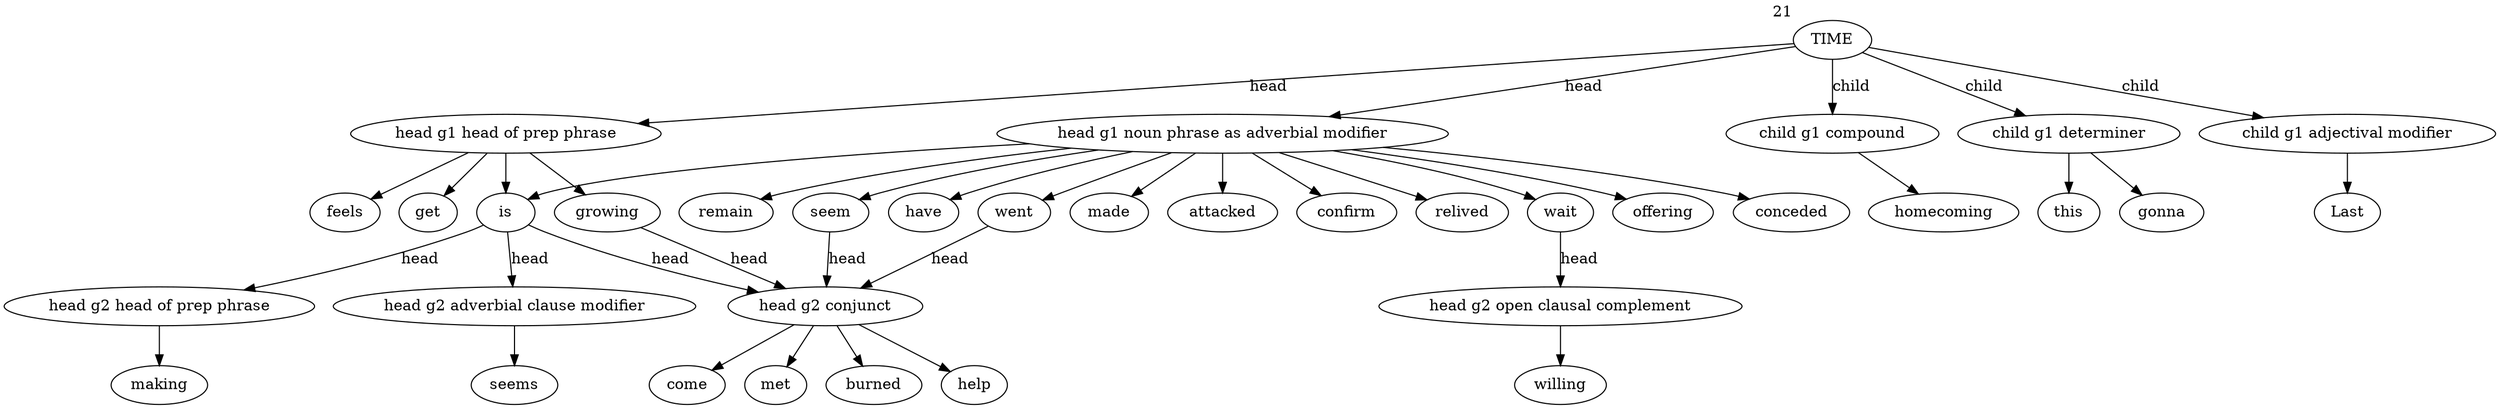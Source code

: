 strict digraph  {
TIME [weight=21, xlabel=21];
"head g1 noun phrase as adverbial modifier" [weight=15, lp="-0.5108256237659905"];
is [weight=5, lp="-0.47000362924573547"];
"head g2 conjunct" [weight=4, lp="0.0"];
help [weight=1, lp="-1.3862943611198906"];
"head g1 head of prep phrase" [weight=4, lp="-1.83258146374831"];
feels [weight=1, lp="-2.0794415416798357"];
"child g1 compound" [weight=2, lp="-2.525728644308255"];
homecoming [weight=2, lp="0.0"];
"head g2 adverbial clause modifier" [weight=1, lp="-1.791759469228055"];
seems [weight=1, lp="0.0"];
made [weight=1, lp="-2.772588722239781"];
"child g1 determiner" [weight=3, lp="-2.120263536200091"];
this [weight=2, lp="-0.4054651081081645"];
"head g2 head of prep phrase" [weight=1, lp="-1.791759469228055"];
making [weight=1, lp="0.0"];
get [weight=1, lp="-2.0794415416798357"];
gonna [weight=1, lp="-1.0986122886681098"];
growing [weight=1, lp="-2.0794415416798357"];
come [weight=1, lp="-1.3862943611198906"];
attacked [weight=1, lp="-2.772588722239781"];
"child g1 adjectival modifier" [weight=1, lp="-3.2188758248682006"];
Last [weight=1, lp="0.0"];
confirm [weight=1, lp="-2.772588722239781"];
relived [weight=1, lp="-2.772588722239781"];
wait [weight=1, lp="-2.772588722239781"];
"head g2 open clausal complement" [weight=1, lp="0.0"];
willing [weight=1, lp="0.0"];
offering [weight=1, lp="-2.772588722239781"];
conceded [weight=1, lp="-2.772588722239781"];
went [weight=1, lp="-2.772588722239781"];
met [weight=1, lp="-1.3862943611198906"];
seem [weight=1, lp="-2.772588722239781"];
burned [weight=1, lp="-1.3862943611198906"];
remain [weight=1, lp="-2.772588722239781"];
have [weight=1, lp="-2.772588722239781"];
TIME -> "head g1 noun phrase as adverbial modifier"  [label=head];
TIME -> "head g1 head of prep phrase"  [label=head];
TIME -> "child g1 compound"  [label=child];
TIME -> "child g1 determiner"  [label=child];
TIME -> "child g1 adjectival modifier"  [label=child];
"head g1 noun phrase as adverbial modifier" -> is;
"head g1 noun phrase as adverbial modifier" -> made;
"head g1 noun phrase as adverbial modifier" -> attacked;
"head g1 noun phrase as adverbial modifier" -> confirm;
"head g1 noun phrase as adverbial modifier" -> relived;
"head g1 noun phrase as adverbial modifier" -> wait;
"head g1 noun phrase as adverbial modifier" -> offering;
"head g1 noun phrase as adverbial modifier" -> conceded;
"head g1 noun phrase as adverbial modifier" -> went;
"head g1 noun phrase as adverbial modifier" -> seem;
"head g1 noun phrase as adverbial modifier" -> remain;
"head g1 noun phrase as adverbial modifier" -> have;
is -> "head g2 conjunct"  [label=head];
is -> "head g2 adverbial clause modifier"  [label=head];
is -> "head g2 head of prep phrase"  [label=head];
"head g2 conjunct" -> help;
"head g2 conjunct" -> come;
"head g2 conjunct" -> met;
"head g2 conjunct" -> burned;
"head g1 head of prep phrase" -> feels;
"head g1 head of prep phrase" -> is;
"head g1 head of prep phrase" -> get;
"head g1 head of prep phrase" -> growing;
"child g1 compound" -> homecoming;
"head g2 adverbial clause modifier" -> seems;
"child g1 determiner" -> this;
"child g1 determiner" -> gonna;
"head g2 head of prep phrase" -> making;
growing -> "head g2 conjunct"  [label=head];
"child g1 adjectival modifier" -> Last;
wait -> "head g2 open clausal complement"  [label=head];
"head g2 open clausal complement" -> willing;
went -> "head g2 conjunct"  [label=head];
seem -> "head g2 conjunct"  [label=head];
}
